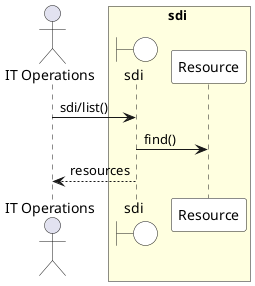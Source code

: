@startuml
actor "IT Operations"
box sdi #lightyellow
    boundary sdi #white
    participant Resource #white
end box
"IT Operations" -> sdi: sdi/list()
sdi -> Resource: find()
sdi --> "IT Operations" : resources
@enduml
